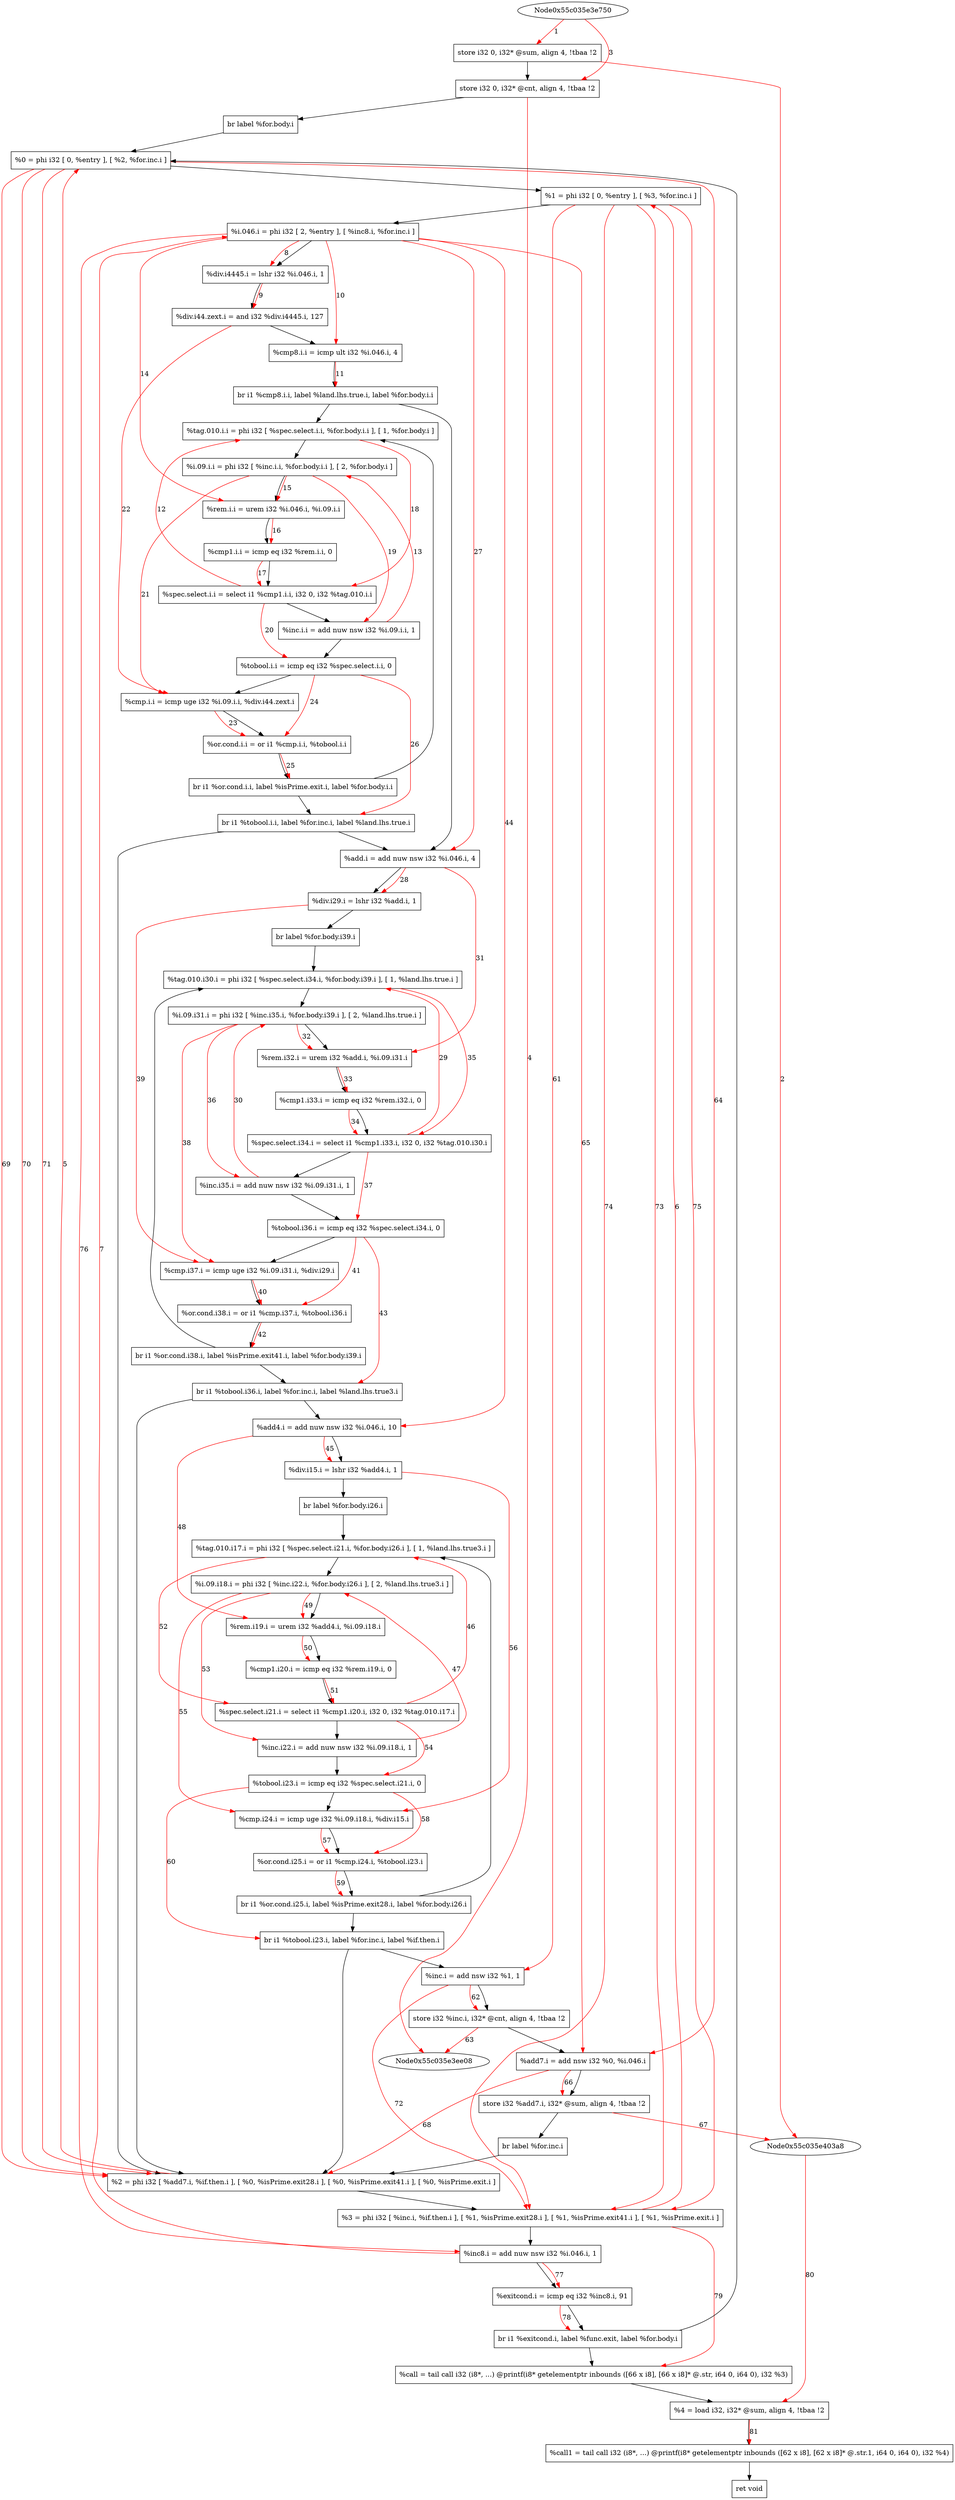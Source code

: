 digraph "CDFG for'main' function" {
	Node0x55c035e46ed0[shape=record, label="  store i32 0, i32* @sum, align 4, !tbaa !2"]
	Node0x55c035e46f50[shape=record, label="  store i32 0, i32* @cnt, align 4, !tbaa !2"]
	Node0x55c035e41f08[shape=record, label="  br label %for.body.i"]
	Node0x55c035e47118[shape=record, label="  %0 = phi i32 [ 0, %entry ], [ %2, %for.inc.i ]"]
	Node0x55c035e47248[shape=record, label="  %1 = phi i32 [ 0, %entry ], [ %3, %for.inc.i ]"]
	Node0x55c035e47398[shape=record, label="  %i.046.i = phi i32 [ 2, %entry ], [ %inc8.i, %for.inc.i ]"]
	Node0x55c035e47480[shape=record, label="  %div.i4445.i = lshr i32 %i.046.i, 1"]
	Node0x55c035e47520[shape=record, label="  %div.i44.zext.i = and i32 %div.i4445.i, 127"]
	Node0x55c035e475c0[shape=record, label="  %cmp8.i.i = icmp ult i32 %i.046.i, 4"]
	Node0x55c035e47838[shape=record, label="  br i1 %cmp8.i.i, label %land.lhs.true.i, label %for.body.i.i"]
	Node0x55c035e478e8[shape=record, label="  %tag.010.i.i = phi i32 [ %spec.select.i.i, %for.body.i.i ], [ 1, %for.body.i ]"]
	Node0x55c035e47a68[shape=record, label="  %i.09.i.i = phi i32 [ %inc.i.i, %for.body.i.i ], [ 2, %for.body.i ]"]
	Node0x55c035e47b60[shape=record, label="  %rem.i.i = urem i32 %i.046.i, %i.09.i.i"]
	Node0x55c035e47bf0[shape=record, label="  %cmp1.i.i = icmp eq i32 %rem.i.i, 0"]
	Node0x55c035e47e48[shape=record, label="  %spec.select.i.i = select i1 %cmp1.i.i, i32 0, i32 %tag.010.i.i"]
	Node0x55c035e47ec0[shape=record, label="  %inc.i.i = add nuw nsw i32 %i.09.i.i, 1"]
	Node0x55c035e47f30[shape=record, label="  %tobool.i.i = icmp eq i32 %spec.select.i.i, 0"]
	Node0x55c035e47fa0[shape=record, label="  %cmp.i.i = icmp uge i32 %i.09.i.i, %div.i44.zext.i"]
	Node0x55c035e48030[shape=record, label="  %or.cond.i.i = or i1 %cmp.i.i, %tobool.i.i"]
	Node0x55c035e48138[shape=record, label="  br i1 %or.cond.i.i, label %isPrime.exit.i, label %for.body.i.i"]
	Node0x55c035e481f8[shape=record, label="  br i1 %tobool.i.i, label %for.inc.i, label %land.lhs.true.i"]
	Node0x55c035e48270[shape=record, label="  %add.i = add nuw nsw i32 %i.046.i, 4"]
	Node0x55c035e43000[shape=record, label="  %div.i29.i = lshr i32 %add.i, 1"]
	Node0x55c035e47a18[shape=record, label="  br label %for.body.i39.i"]
	Node0x55c035e43178[shape=record, label="  %tag.010.i30.i = phi i32 [ %spec.select.i34.i, %for.body.i39.i ], [ 1, %land.lhs.true.i ]"]
	Node0x55c035e432a8[shape=record, label="  %i.09.i31.i = phi i32 [ %inc.i35.i, %for.body.i39.i ], [ 2, %land.lhs.true.i ]"]
	Node0x55c035e43370[shape=record, label="  %rem.i32.i = urem i32 %add.i, %i.09.i31.i"]
	Node0x55c035e43730[shape=record, label="  %cmp1.i33.i = icmp eq i32 %rem.i32.i, 0"]
	Node0x55c035e49328[shape=record, label="  %spec.select.i34.i = select i1 %cmp1.i33.i, i32 0, i32 %tag.010.i30.i"]
	Node0x55c035e493a0[shape=record, label="  %inc.i35.i = add nuw nsw i32 %i.09.i31.i, 1"]
	Node0x55c035e49410[shape=record, label="  %tobool.i36.i = icmp eq i32 %spec.select.i34.i, 0"]
	Node0x55c035e49480[shape=record, label="  %cmp.i37.i = icmp uge i32 %i.09.i31.i, %div.i29.i"]
	Node0x55c035e494f0[shape=record, label="  %or.cond.i38.i = or i1 %cmp.i37.i, %tobool.i36.i"]
	Node0x55c035e49658[shape=record, label="  br i1 %or.cond.i38.i, label %isPrime.exit41.i, label %for.body.i39.i"]
	Node0x55c035e49798[shape=record, label="  br i1 %tobool.i36.i, label %for.inc.i, label %land.lhs.true3.i"]
	Node0x55c035e49810[shape=record, label="  %add4.i = add nuw nsw i32 %i.046.i, 10"]
	Node0x55c035e49880[shape=record, label="  %div.i15.i = lshr i32 %add4.i, 1"]
	Node0x55c035e476c8[shape=record, label="  br label %for.body.i26.i"]
	Node0x55c035e499f8[shape=record, label="  %tag.010.i17.i = phi i32 [ %spec.select.i21.i, %for.body.i26.i ], [ 1, %land.lhs.true3.i ]"]
	Node0x55c035e49b88[shape=record, label="  %i.09.i18.i = phi i32 [ %inc.i22.i, %for.body.i26.i ], [ 2, %land.lhs.true3.i ]"]
	Node0x55c035e49c50[shape=record, label="  %rem.i19.i = urem i32 %add4.i, %i.09.i18.i"]
	Node0x55c035e49cc0[shape=record, label="  %cmp1.i20.i = icmp eq i32 %rem.i19.i, 0"]
	Node0x55c035e49da8[shape=record, label="  %spec.select.i21.i = select i1 %cmp1.i20.i, i32 0, i32 %tag.010.i17.i"]
	Node0x55c035e49e20[shape=record, label="  %inc.i22.i = add nuw nsw i32 %i.09.i18.i, 1"]
	Node0x55c035e49e90[shape=record, label="  %tobool.i23.i = icmp eq i32 %spec.select.i21.i, 0"]
	Node0x55c035e49f00[shape=record, label="  %cmp.i24.i = icmp uge i32 %i.09.i18.i, %div.i15.i"]
	Node0x55c035e49f70[shape=record, label="  %or.cond.i25.i = or i1 %cmp.i24.i, %tobool.i23.i"]
	Node0x55c035e4a0d8[shape=record, label="  br i1 %or.cond.i25.i, label %isPrime.exit28.i, label %for.body.i26.i"]
	Node0x55c035e4a1b8[shape=record, label="  br i1 %tobool.i23.i, label %for.inc.i, label %if.then.i"]
	Node0x55c035e4a230[shape=record, label="  %inc.i = add nsw i32 %1, 1"]
	Node0x55c035e4a2a0[shape=record, label="  store i32 %inc.i, i32* @cnt, align 4, !tbaa !2"]
	Node0x55c035e4a320[shape=record, label="  %add7.i = add nsw i32 %0, %i.046.i"]
	Node0x55c035e4a9d0[shape=record, label="  store i32 %add7.i, i32* @sum, align 4, !tbaa !2"]
	Node0x55c035e49ad8[shape=record, label="  br label %for.inc.i"]
	Node0x55c035e4aa58[shape=record, label="  %2 = phi i32 [ %add7.i, %if.then.i ], [ %0, %isPrime.exit28.i ], [ %0, %isPrime.exit41.i ], [ %0, %isPrime.exit.i ]"]
	Node0x55c035e4ab38[shape=record, label="  %3 = phi i32 [ %inc.i, %if.then.i ], [ %1, %isPrime.exit28.i ], [ %1, %isPrime.exit41.i ], [ %1, %isPrime.exit.i ]"]
	Node0x55c035e4ac40[shape=record, label="  %inc8.i = add nuw nsw i32 %i.046.i, 1"]
	Node0x55c035e4acb0[shape=record, label="  %exitcond.i = icmp eq i32 %inc8.i, 91"]
	Node0x55c035e4ad88[shape=record, label="  br i1 %exitcond.i, label %func.exit, label %for.body.i"]
	Node0x55c035e4b138[shape=record, label="  %call = tail call i32 (i8*, ...) @printf(i8* getelementptr inbounds ([66 x i8], [66 x i8]* @.str, i64 0, i64 0), i32 %3)"]
	Node0x55c035e41548[shape=record, label="  %4 = load i32, i32* @sum, align 4, !tbaa !2"]
	Node0x55c035e4b338[shape=record, label="  %call1 = tail call i32 (i8*, ...) @printf(i8* getelementptr inbounds ([62 x i8], [62 x i8]* @.str.1, i64 0, i64 0), i32 %4)"]
	Node0x55c035e47200[shape=record, label="  ret void"]
	Node0x55c035e46ed0 -> Node0x55c035e46f50
	Node0x55c035e46f50 -> Node0x55c035e41f08
	Node0x55c035e41f08 -> Node0x55c035e47118
	Node0x55c035e47118 -> Node0x55c035e47248
	Node0x55c035e47248 -> Node0x55c035e47398
	Node0x55c035e47398 -> Node0x55c035e47480
	Node0x55c035e47480 -> Node0x55c035e47520
	Node0x55c035e47520 -> Node0x55c035e475c0
	Node0x55c035e475c0 -> Node0x55c035e47838
	Node0x55c035e47838 -> Node0x55c035e48270
	Node0x55c035e47838 -> Node0x55c035e478e8
	Node0x55c035e478e8 -> Node0x55c035e47a68
	Node0x55c035e47a68 -> Node0x55c035e47b60
	Node0x55c035e47b60 -> Node0x55c035e47bf0
	Node0x55c035e47bf0 -> Node0x55c035e47e48
	Node0x55c035e47e48 -> Node0x55c035e47ec0
	Node0x55c035e47ec0 -> Node0x55c035e47f30
	Node0x55c035e47f30 -> Node0x55c035e47fa0
	Node0x55c035e47fa0 -> Node0x55c035e48030
	Node0x55c035e48030 -> Node0x55c035e48138
	Node0x55c035e48138 -> Node0x55c035e481f8
	Node0x55c035e48138 -> Node0x55c035e478e8
	Node0x55c035e481f8 -> Node0x55c035e4aa58
	Node0x55c035e481f8 -> Node0x55c035e48270
	Node0x55c035e48270 -> Node0x55c035e43000
	Node0x55c035e43000 -> Node0x55c035e47a18
	Node0x55c035e47a18 -> Node0x55c035e43178
	Node0x55c035e43178 -> Node0x55c035e432a8
	Node0x55c035e432a8 -> Node0x55c035e43370
	Node0x55c035e43370 -> Node0x55c035e43730
	Node0x55c035e43730 -> Node0x55c035e49328
	Node0x55c035e49328 -> Node0x55c035e493a0
	Node0x55c035e493a0 -> Node0x55c035e49410
	Node0x55c035e49410 -> Node0x55c035e49480
	Node0x55c035e49480 -> Node0x55c035e494f0
	Node0x55c035e494f0 -> Node0x55c035e49658
	Node0x55c035e49658 -> Node0x55c035e49798
	Node0x55c035e49658 -> Node0x55c035e43178
	Node0x55c035e49798 -> Node0x55c035e4aa58
	Node0x55c035e49798 -> Node0x55c035e49810
	Node0x55c035e49810 -> Node0x55c035e49880
	Node0x55c035e49880 -> Node0x55c035e476c8
	Node0x55c035e476c8 -> Node0x55c035e499f8
	Node0x55c035e499f8 -> Node0x55c035e49b88
	Node0x55c035e49b88 -> Node0x55c035e49c50
	Node0x55c035e49c50 -> Node0x55c035e49cc0
	Node0x55c035e49cc0 -> Node0x55c035e49da8
	Node0x55c035e49da8 -> Node0x55c035e49e20
	Node0x55c035e49e20 -> Node0x55c035e49e90
	Node0x55c035e49e90 -> Node0x55c035e49f00
	Node0x55c035e49f00 -> Node0x55c035e49f70
	Node0x55c035e49f70 -> Node0x55c035e4a0d8
	Node0x55c035e4a0d8 -> Node0x55c035e4a1b8
	Node0x55c035e4a0d8 -> Node0x55c035e499f8
	Node0x55c035e4a1b8 -> Node0x55c035e4aa58
	Node0x55c035e4a1b8 -> Node0x55c035e4a230
	Node0x55c035e4a230 -> Node0x55c035e4a2a0
	Node0x55c035e4a2a0 -> Node0x55c035e4a320
	Node0x55c035e4a320 -> Node0x55c035e4a9d0
	Node0x55c035e4a9d0 -> Node0x55c035e49ad8
	Node0x55c035e49ad8 -> Node0x55c035e4aa58
	Node0x55c035e4aa58 -> Node0x55c035e4ab38
	Node0x55c035e4ab38 -> Node0x55c035e4ac40
	Node0x55c035e4ac40 -> Node0x55c035e4acb0
	Node0x55c035e4acb0 -> Node0x55c035e4ad88
	Node0x55c035e4ad88 -> Node0x55c035e4b138
	Node0x55c035e4ad88 -> Node0x55c035e47118
	Node0x55c035e4b138 -> Node0x55c035e41548
	Node0x55c035e41548 -> Node0x55c035e4b338
	Node0x55c035e4b338 -> Node0x55c035e47200
edge [color=red]
	Node0x55c035e3e750 -> Node0x55c035e46ed0[label="1"]
	Node0x55c035e46ed0 -> Node0x55c035e403a8[label="2"]
	Node0x55c035e3e750 -> Node0x55c035e46f50[label="3"]
	Node0x55c035e46f50 -> Node0x55c035e3ee08[label="4"]
	Node0x55c035e4aa58 -> Node0x55c035e47118[label="5"]
	Node0x55c035e4ab38 -> Node0x55c035e47248[label="6"]
	Node0x55c035e4ac40 -> Node0x55c035e47398[label="7"]
	Node0x55c035e47398 -> Node0x55c035e47480[label="8"]
	Node0x55c035e47480 -> Node0x55c035e47520[label="9"]
	Node0x55c035e47398 -> Node0x55c035e475c0[label="10"]
	Node0x55c035e475c0 -> Node0x55c035e47838[label="11"]
	Node0x55c035e47e48 -> Node0x55c035e478e8[label="12"]
	Node0x55c035e47ec0 -> Node0x55c035e47a68[label="13"]
	Node0x55c035e47398 -> Node0x55c035e47b60[label="14"]
	Node0x55c035e47a68 -> Node0x55c035e47b60[label="15"]
	Node0x55c035e47b60 -> Node0x55c035e47bf0[label="16"]
	Node0x55c035e47bf0 -> Node0x55c035e47e48[label="17"]
	Node0x55c035e478e8 -> Node0x55c035e47e48[label="18"]
	Node0x55c035e47a68 -> Node0x55c035e47ec0[label="19"]
	Node0x55c035e47e48 -> Node0x55c035e47f30[label="20"]
	Node0x55c035e47a68 -> Node0x55c035e47fa0[label="21"]
	Node0x55c035e47520 -> Node0x55c035e47fa0[label="22"]
	Node0x55c035e47fa0 -> Node0x55c035e48030[label="23"]
	Node0x55c035e47f30 -> Node0x55c035e48030[label="24"]
	Node0x55c035e48030 -> Node0x55c035e48138[label="25"]
	Node0x55c035e47f30 -> Node0x55c035e481f8[label="26"]
	Node0x55c035e47398 -> Node0x55c035e48270[label="27"]
	Node0x55c035e48270 -> Node0x55c035e43000[label="28"]
	Node0x55c035e49328 -> Node0x55c035e43178[label="29"]
	Node0x55c035e493a0 -> Node0x55c035e432a8[label="30"]
	Node0x55c035e48270 -> Node0x55c035e43370[label="31"]
	Node0x55c035e432a8 -> Node0x55c035e43370[label="32"]
	Node0x55c035e43370 -> Node0x55c035e43730[label="33"]
	Node0x55c035e43730 -> Node0x55c035e49328[label="34"]
	Node0x55c035e43178 -> Node0x55c035e49328[label="35"]
	Node0x55c035e432a8 -> Node0x55c035e493a0[label="36"]
	Node0x55c035e49328 -> Node0x55c035e49410[label="37"]
	Node0x55c035e432a8 -> Node0x55c035e49480[label="38"]
	Node0x55c035e43000 -> Node0x55c035e49480[label="39"]
	Node0x55c035e49480 -> Node0x55c035e494f0[label="40"]
	Node0x55c035e49410 -> Node0x55c035e494f0[label="41"]
	Node0x55c035e494f0 -> Node0x55c035e49658[label="42"]
	Node0x55c035e49410 -> Node0x55c035e49798[label="43"]
	Node0x55c035e47398 -> Node0x55c035e49810[label="44"]
	Node0x55c035e49810 -> Node0x55c035e49880[label="45"]
	Node0x55c035e49da8 -> Node0x55c035e499f8[label="46"]
	Node0x55c035e49e20 -> Node0x55c035e49b88[label="47"]
	Node0x55c035e49810 -> Node0x55c035e49c50[label="48"]
	Node0x55c035e49b88 -> Node0x55c035e49c50[label="49"]
	Node0x55c035e49c50 -> Node0x55c035e49cc0[label="50"]
	Node0x55c035e49cc0 -> Node0x55c035e49da8[label="51"]
	Node0x55c035e499f8 -> Node0x55c035e49da8[label="52"]
	Node0x55c035e49b88 -> Node0x55c035e49e20[label="53"]
	Node0x55c035e49da8 -> Node0x55c035e49e90[label="54"]
	Node0x55c035e49b88 -> Node0x55c035e49f00[label="55"]
	Node0x55c035e49880 -> Node0x55c035e49f00[label="56"]
	Node0x55c035e49f00 -> Node0x55c035e49f70[label="57"]
	Node0x55c035e49e90 -> Node0x55c035e49f70[label="58"]
	Node0x55c035e49f70 -> Node0x55c035e4a0d8[label="59"]
	Node0x55c035e49e90 -> Node0x55c035e4a1b8[label="60"]
	Node0x55c035e47248 -> Node0x55c035e4a230[label="61"]
	Node0x55c035e4a230 -> Node0x55c035e4a2a0[label="62"]
	Node0x55c035e4a2a0 -> Node0x55c035e3ee08[label="63"]
	Node0x55c035e47118 -> Node0x55c035e4a320[label="64"]
	Node0x55c035e47398 -> Node0x55c035e4a320[label="65"]
	Node0x55c035e4a320 -> Node0x55c035e4a9d0[label="66"]
	Node0x55c035e4a9d0 -> Node0x55c035e403a8[label="67"]
	Node0x55c035e4a320 -> Node0x55c035e4aa58[label="68"]
	Node0x55c035e47118 -> Node0x55c035e4aa58[label="69"]
	Node0x55c035e47118 -> Node0x55c035e4aa58[label="70"]
	Node0x55c035e47118 -> Node0x55c035e4aa58[label="71"]
	Node0x55c035e4a230 -> Node0x55c035e4ab38[label="72"]
	Node0x55c035e47248 -> Node0x55c035e4ab38[label="73"]
	Node0x55c035e47248 -> Node0x55c035e4ab38[label="74"]
	Node0x55c035e47248 -> Node0x55c035e4ab38[label="75"]
	Node0x55c035e47398 -> Node0x55c035e4ac40[label="76"]
	Node0x55c035e4ac40 -> Node0x55c035e4acb0[label="77"]
	Node0x55c035e4acb0 -> Node0x55c035e4ad88[label="78"]
	Node0x55c035e4ab38 -> Node0x55c035e4b138[label="79"]
	Node0x55c035e403a8 -> Node0x55c035e41548[label="80"]
	Node0x55c035e41548 -> Node0x55c035e4b338[label="81"]
}
